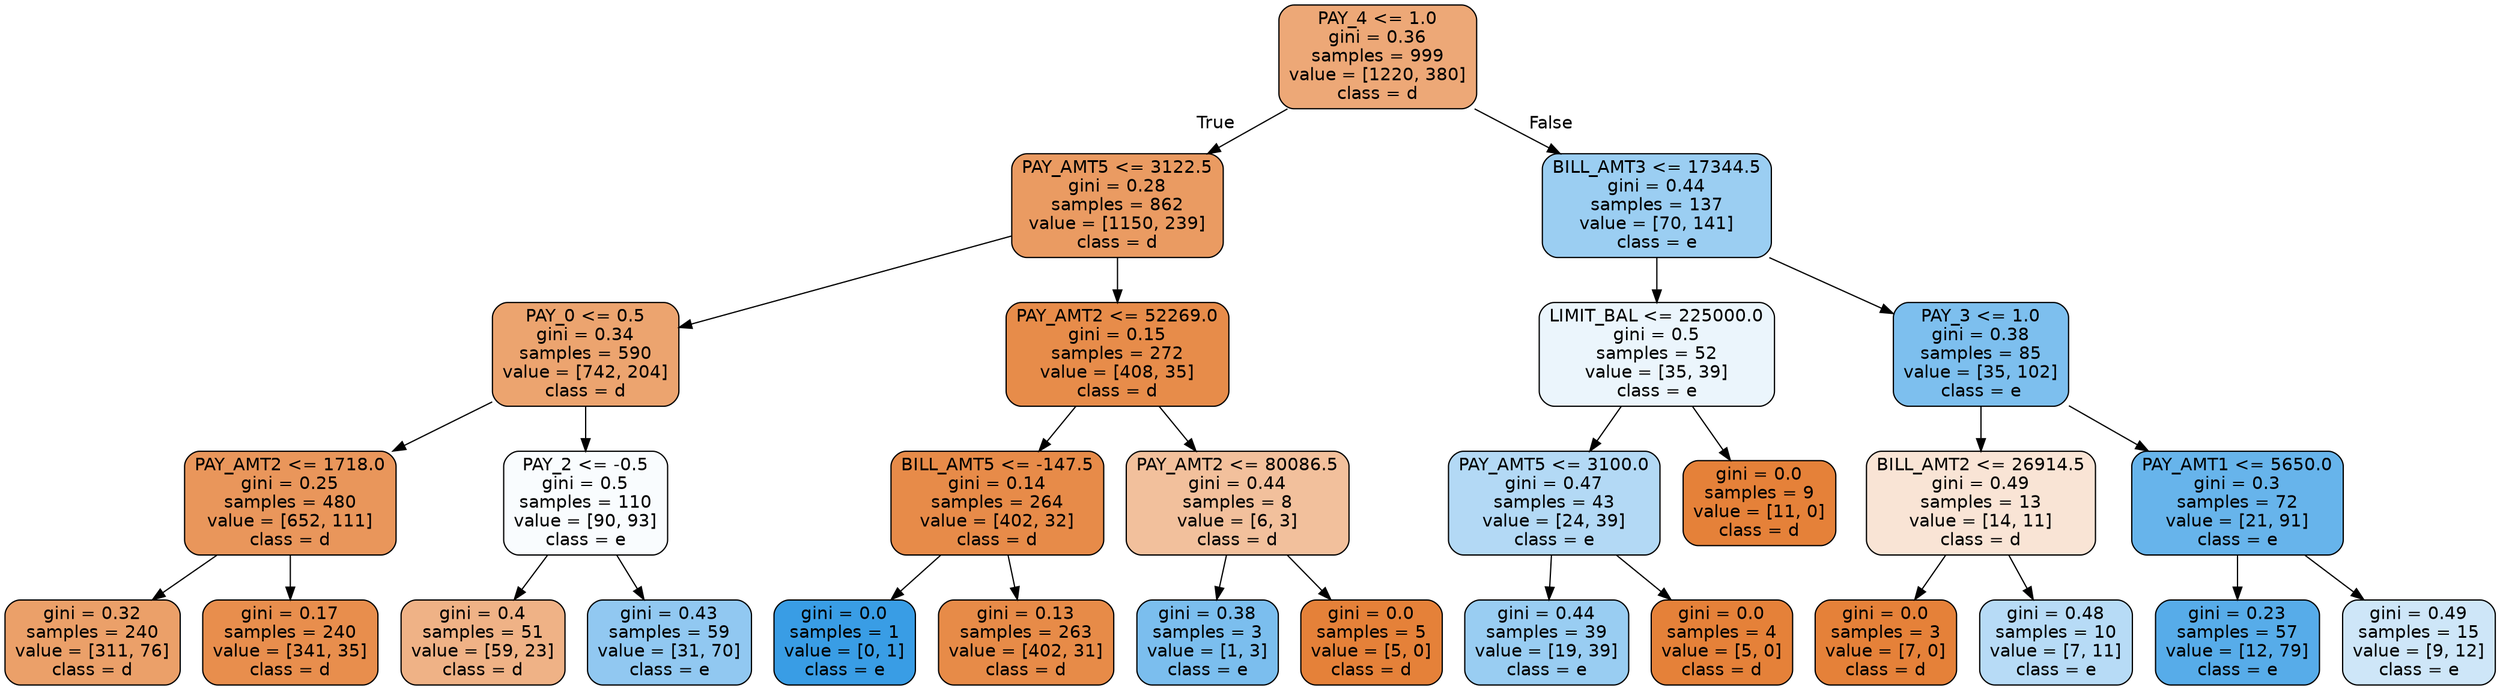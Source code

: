 digraph Tree {
node [shape=box, style="filled, rounded", color="black", fontname=helvetica] ;
edge [fontname=helvetica] ;
0 [label="PAY_4 <= 1.0\ngini = 0.36\nsamples = 999\nvalue = [1220, 380]\nclass = d", fillcolor="#eda877"] ;
1 [label="PAY_AMT5 <= 3122.5\ngini = 0.28\nsamples = 862\nvalue = [1150, 239]\nclass = d", fillcolor="#ea9b62"] ;
0 -> 1 [labeldistance=2.5, labelangle=45, headlabel="True"] ;
2 [label="PAY_0 <= 0.5\ngini = 0.34\nsamples = 590\nvalue = [742, 204]\nclass = d", fillcolor="#eca46f"] ;
1 -> 2 ;
3 [label="PAY_AMT2 <= 1718.0\ngini = 0.25\nsamples = 480\nvalue = [652, 111]\nclass = d", fillcolor="#e9965b"] ;
2 -> 3 ;
4 [label="gini = 0.32\nsamples = 240\nvalue = [311, 76]\nclass = d", fillcolor="#eba069"] ;
3 -> 4 ;
5 [label="gini = 0.17\nsamples = 240\nvalue = [341, 35]\nclass = d", fillcolor="#e88e4d"] ;
3 -> 5 ;
6 [label="PAY_2 <= -0.5\ngini = 0.5\nsamples = 110\nvalue = [90, 93]\nclass = e", fillcolor="#f9fcfe"] ;
2 -> 6 ;
7 [label="gini = 0.4\nsamples = 51\nvalue = [59, 23]\nclass = d", fillcolor="#efb286"] ;
6 -> 7 ;
8 [label="gini = 0.43\nsamples = 59\nvalue = [31, 70]\nclass = e", fillcolor="#91c8f1"] ;
6 -> 8 ;
9 [label="PAY_AMT2 <= 52269.0\ngini = 0.15\nsamples = 272\nvalue = [408, 35]\nclass = d", fillcolor="#e78c4a"] ;
1 -> 9 ;
10 [label="BILL_AMT5 <= -147.5\ngini = 0.14\nsamples = 264\nvalue = [402, 32]\nclass = d", fillcolor="#e78b49"] ;
9 -> 10 ;
11 [label="gini = 0.0\nsamples = 1\nvalue = [0, 1]\nclass = e", fillcolor="#399de5"] ;
10 -> 11 ;
12 [label="gini = 0.13\nsamples = 263\nvalue = [402, 31]\nclass = d", fillcolor="#e78b48"] ;
10 -> 12 ;
13 [label="PAY_AMT2 <= 80086.5\ngini = 0.44\nsamples = 8\nvalue = [6, 3]\nclass = d", fillcolor="#f2c09c"] ;
9 -> 13 ;
14 [label="gini = 0.38\nsamples = 3\nvalue = [1, 3]\nclass = e", fillcolor="#7bbeee"] ;
13 -> 14 ;
15 [label="gini = 0.0\nsamples = 5\nvalue = [5, 0]\nclass = d", fillcolor="#e58139"] ;
13 -> 15 ;
16 [label="BILL_AMT3 <= 17344.5\ngini = 0.44\nsamples = 137\nvalue = [70, 141]\nclass = e", fillcolor="#9bcef2"] ;
0 -> 16 [labeldistance=2.5, labelangle=-45, headlabel="False"] ;
17 [label="LIMIT_BAL <= 225000.0\ngini = 0.5\nsamples = 52\nvalue = [35, 39]\nclass = e", fillcolor="#ebf5fc"] ;
16 -> 17 ;
18 [label="PAY_AMT5 <= 3100.0\ngini = 0.47\nsamples = 43\nvalue = [24, 39]\nclass = e", fillcolor="#b3d9f5"] ;
17 -> 18 ;
19 [label="gini = 0.44\nsamples = 39\nvalue = [19, 39]\nclass = e", fillcolor="#99cdf2"] ;
18 -> 19 ;
20 [label="gini = 0.0\nsamples = 4\nvalue = [5, 0]\nclass = d", fillcolor="#e58139"] ;
18 -> 20 ;
21 [label="gini = 0.0\nsamples = 9\nvalue = [11, 0]\nclass = d", fillcolor="#e58139"] ;
17 -> 21 ;
22 [label="PAY_3 <= 1.0\ngini = 0.38\nsamples = 85\nvalue = [35, 102]\nclass = e", fillcolor="#7dbfee"] ;
16 -> 22 ;
23 [label="BILL_AMT2 <= 26914.5\ngini = 0.49\nsamples = 13\nvalue = [14, 11]\nclass = d", fillcolor="#f9e4d5"] ;
22 -> 23 ;
24 [label="gini = 0.0\nsamples = 3\nvalue = [7, 0]\nclass = d", fillcolor="#e58139"] ;
23 -> 24 ;
25 [label="gini = 0.48\nsamples = 10\nvalue = [7, 11]\nclass = e", fillcolor="#b7dbf6"] ;
23 -> 25 ;
26 [label="PAY_AMT1 <= 5650.0\ngini = 0.3\nsamples = 72\nvalue = [21, 91]\nclass = e", fillcolor="#67b4eb"] ;
22 -> 26 ;
27 [label="gini = 0.23\nsamples = 57\nvalue = [12, 79]\nclass = e", fillcolor="#57ace9"] ;
26 -> 27 ;
28 [label="gini = 0.49\nsamples = 15\nvalue = [9, 12]\nclass = e", fillcolor="#cee6f8"] ;
26 -> 28 ;
}